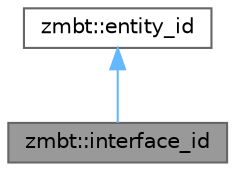 digraph "zmbt::interface_id"
{
 // LATEX_PDF_SIZE
  bgcolor="transparent";
  edge [fontname=Helvetica,fontsize=10,labelfontname=Helvetica,labelfontsize=10];
  node [fontname=Helvetica,fontsize=10,shape=box,height=0.2,width=0.4];
  Node1 [id="Node000001",label="zmbt::interface_id",height=0.2,width=0.4,color="gray40", fillcolor="grey60", style="filled", fontcolor="black",tooltip="Pointer-based interface id with type annotation."];
  Node2 -> Node1 [id="edge1_Node000001_Node000002",dir="back",color="steelblue1",style="solid",tooltip=" "];
  Node2 [id="Node000002",label="zmbt::entity_id",height=0.2,width=0.4,color="gray40", fillcolor="white", style="filled",URL="$classzmbt_1_1entity__id.html",tooltip="Base class for annotated key objects."];
}
